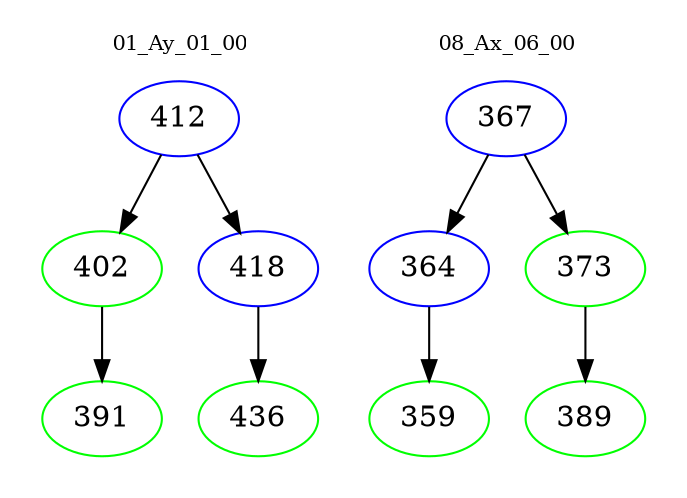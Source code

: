 digraph{
subgraph cluster_0 {
color = white
label = "01_Ay_01_00";
fontsize=10;
T0_412 [label="412", color="blue"]
T0_412 -> T0_402 [color="black"]
T0_402 [label="402", color="green"]
T0_402 -> T0_391 [color="black"]
T0_391 [label="391", color="green"]
T0_412 -> T0_418 [color="black"]
T0_418 [label="418", color="blue"]
T0_418 -> T0_436 [color="black"]
T0_436 [label="436", color="green"]
}
subgraph cluster_1 {
color = white
label = "08_Ax_06_00";
fontsize=10;
T1_367 [label="367", color="blue"]
T1_367 -> T1_364 [color="black"]
T1_364 [label="364", color="blue"]
T1_364 -> T1_359 [color="black"]
T1_359 [label="359", color="green"]
T1_367 -> T1_373 [color="black"]
T1_373 [label="373", color="green"]
T1_373 -> T1_389 [color="black"]
T1_389 [label="389", color="green"]
}
}
